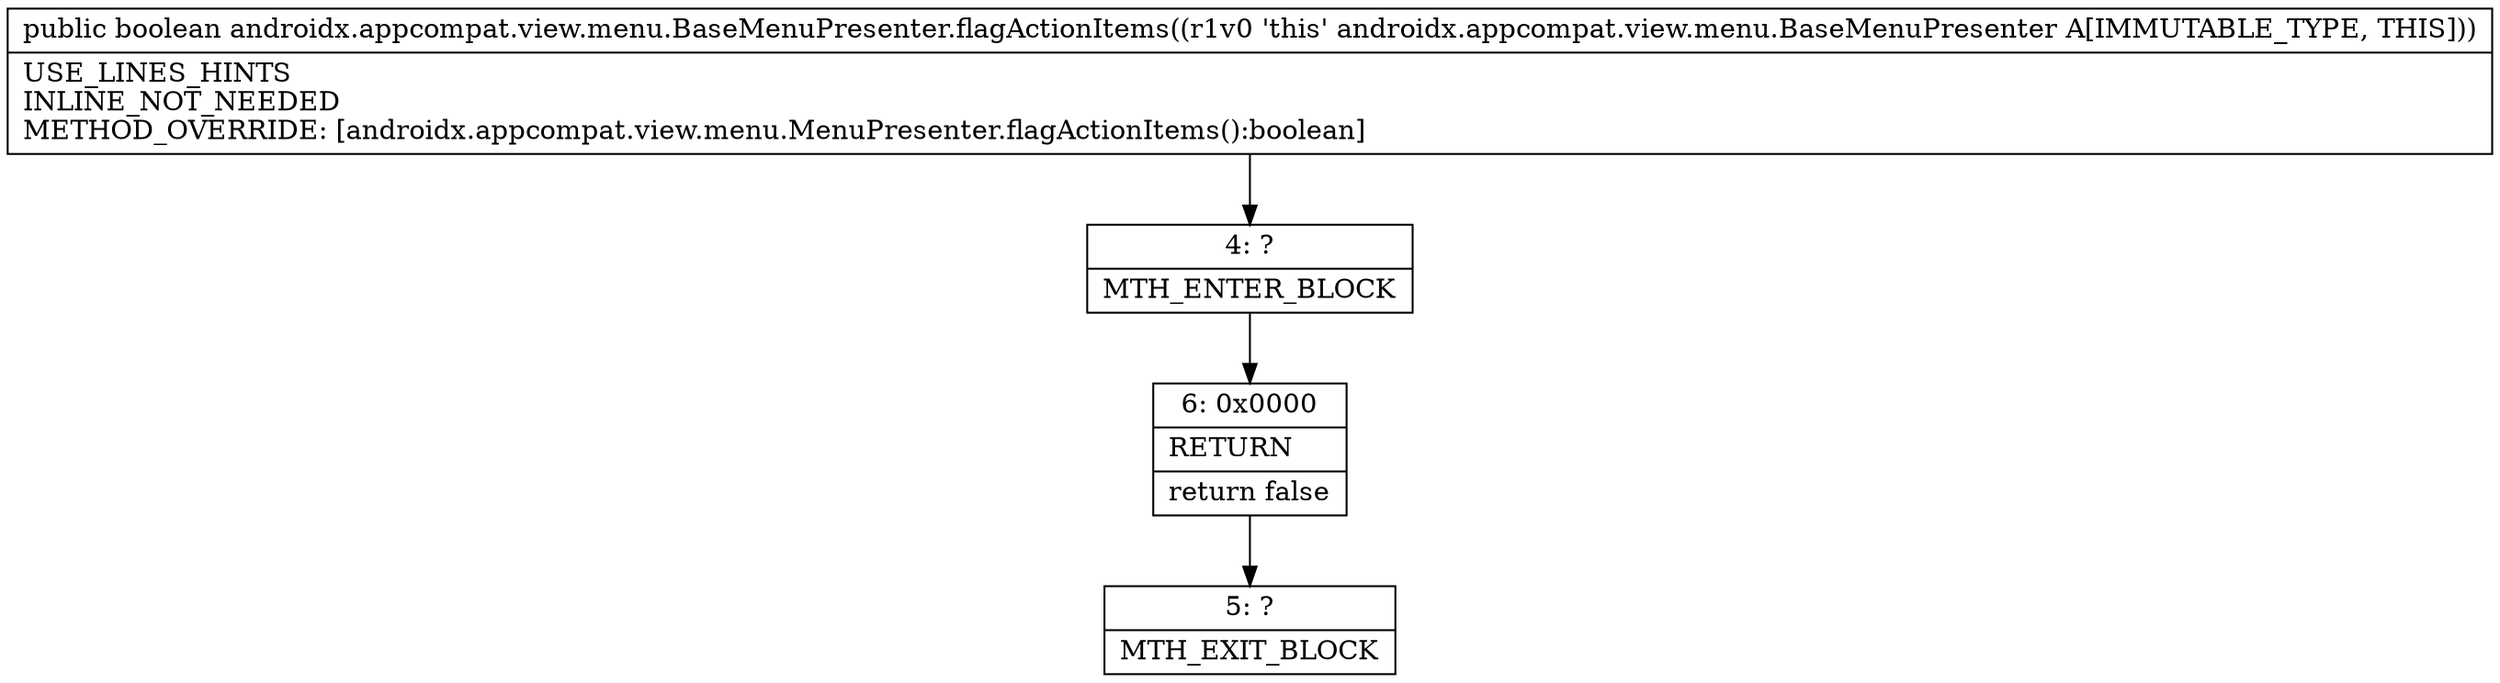 digraph "CFG forandroidx.appcompat.view.menu.BaseMenuPresenter.flagActionItems()Z" {
Node_4 [shape=record,label="{4\:\ ?|MTH_ENTER_BLOCK\l}"];
Node_6 [shape=record,label="{6\:\ 0x0000|RETURN\l|return false\l}"];
Node_5 [shape=record,label="{5\:\ ?|MTH_EXIT_BLOCK\l}"];
MethodNode[shape=record,label="{public boolean androidx.appcompat.view.menu.BaseMenuPresenter.flagActionItems((r1v0 'this' androidx.appcompat.view.menu.BaseMenuPresenter A[IMMUTABLE_TYPE, THIS]))  | USE_LINES_HINTS\lINLINE_NOT_NEEDED\lMETHOD_OVERRIDE: [androidx.appcompat.view.menu.MenuPresenter.flagActionItems():boolean]\l}"];
MethodNode -> Node_4;Node_4 -> Node_6;
Node_6 -> Node_5;
}

